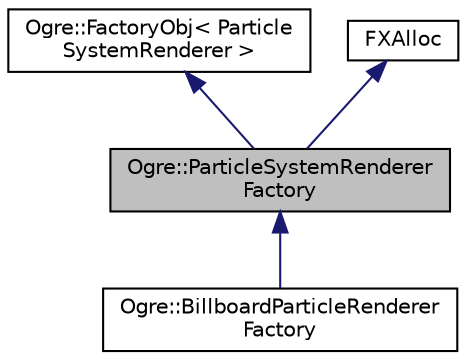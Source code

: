 digraph "Ogre::ParticleSystemRendererFactory"
{
  bgcolor="transparent";
  edge [fontname="Helvetica",fontsize="10",labelfontname="Helvetica",labelfontsize="10"];
  node [fontname="Helvetica",fontsize="10",shape=record];
  Node0 [label="Ogre::ParticleSystemRenderer\lFactory",height=0.2,width=0.4,color="black", fillcolor="grey75", style="filled", fontcolor="black"];
  Node1 -> Node0 [dir="back",color="midnightblue",fontsize="10",style="solid",fontname="Helvetica"];
  Node1 [label="Ogre::FactoryObj\< Particle\lSystemRenderer \>",height=0.2,width=0.4,color="black",URL="$class_ogre_1_1_factory_obj.html"];
  Node2 -> Node0 [dir="back",color="midnightblue",fontsize="10",style="solid",fontname="Helvetica"];
  Node2 [label="FXAlloc",height=0.2,width=0.4,color="black",URL="$class_ogre_1_1_allocated_object.html"];
  Node0 -> Node3 [dir="back",color="midnightblue",fontsize="10",style="solid",fontname="Helvetica"];
  Node3 [label="Ogre::BillboardParticleRenderer\lFactory",height=0.2,width=0.4,color="black",URL="$class_ogre_1_1_billboard_particle_renderer_factory.html",tooltip="Factory class for BillboardParticleRenderer. "];
}
